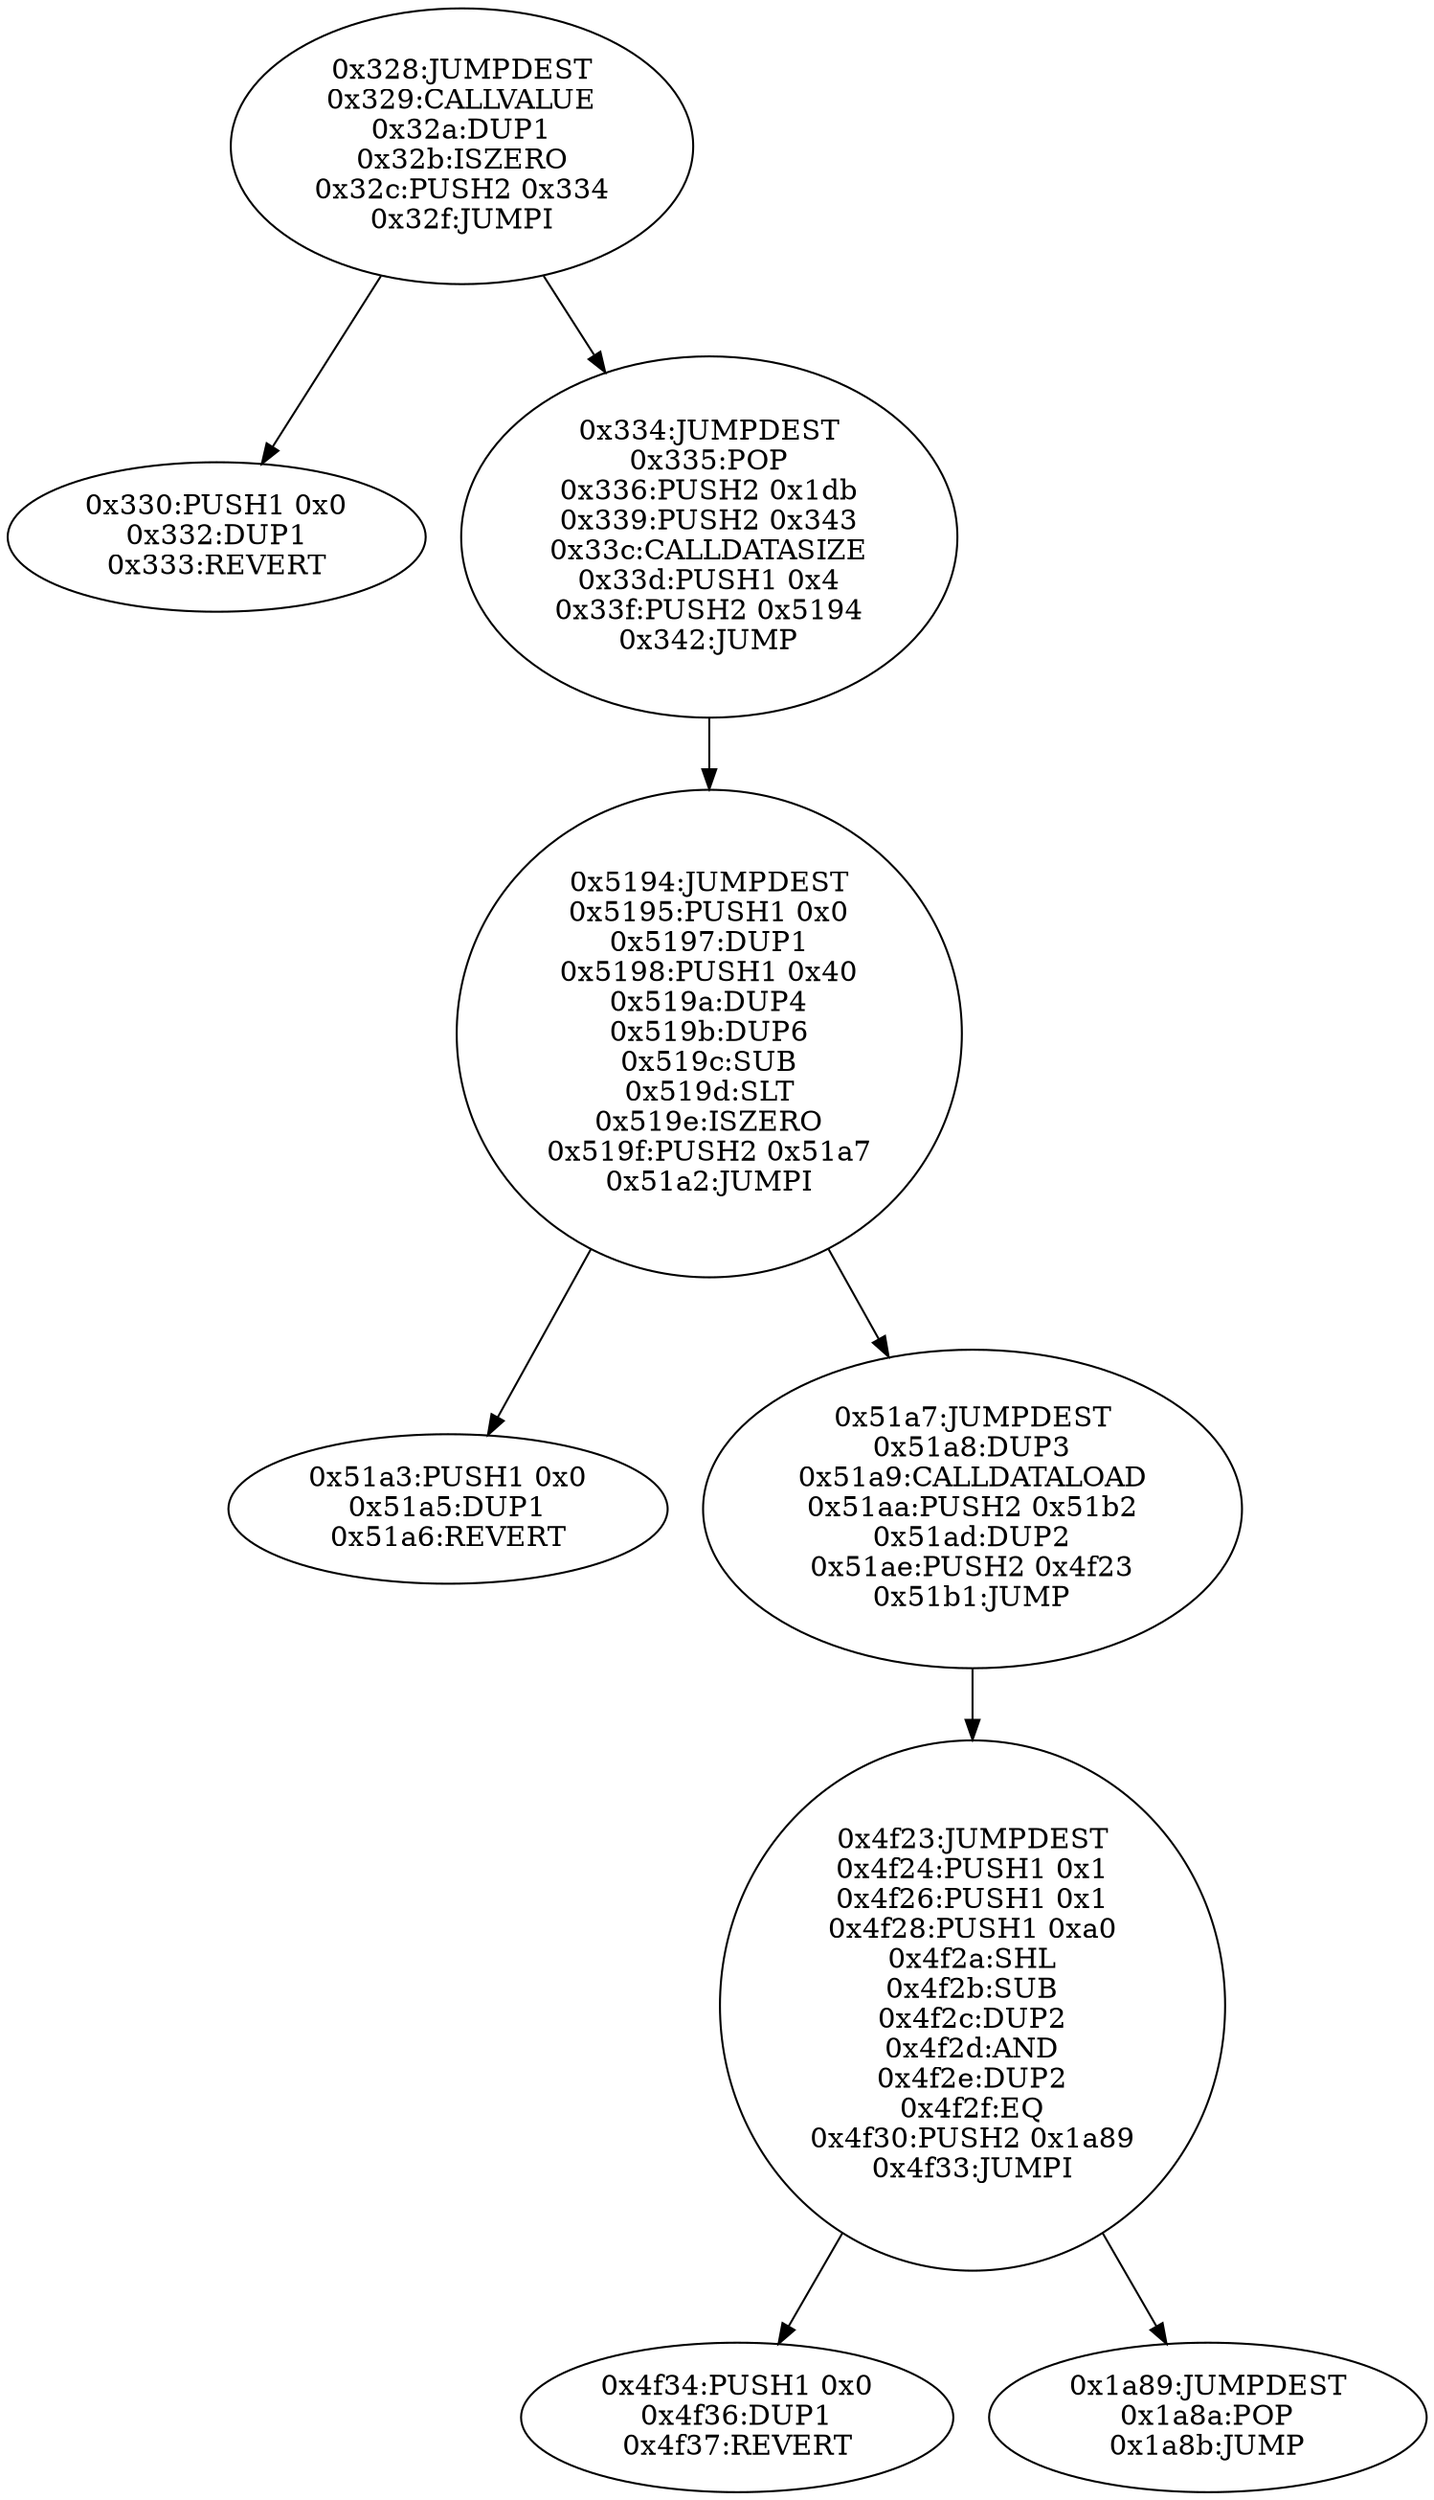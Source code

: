 digraph{
808[label="0x328:JUMPDEST
0x329:CALLVALUE
0x32a:DUP1
0x32b:ISZERO
0x32c:PUSH2 0x334
0x32f:JUMPI"]
808 -> 816
808 -> 820
816[label="0x330:PUSH1 0x0
0x332:DUP1
0x333:REVERT"]
820[label="0x334:JUMPDEST
0x335:POP
0x336:PUSH2 0x1db
0x339:PUSH2 0x343
0x33c:CALLDATASIZE
0x33d:PUSH1 0x4
0x33f:PUSH2 0x5194
0x342:JUMP"]
820 -> 20884
20884[label="0x5194:JUMPDEST
0x5195:PUSH1 0x0
0x5197:DUP1
0x5198:PUSH1 0x40
0x519a:DUP4
0x519b:DUP6
0x519c:SUB
0x519d:SLT
0x519e:ISZERO
0x519f:PUSH2 0x51a7
0x51a2:JUMPI"]
20884 -> 20899
20884 -> 20903
20899[label="0x51a3:PUSH1 0x0
0x51a5:DUP1
0x51a6:REVERT"]
20903[label="0x51a7:JUMPDEST
0x51a8:DUP3
0x51a9:CALLDATALOAD
0x51aa:PUSH2 0x51b2
0x51ad:DUP2
0x51ae:PUSH2 0x4f23
0x51b1:JUMP"]
20903 -> 20259
20259[label="0x4f23:JUMPDEST
0x4f24:PUSH1 0x1
0x4f26:PUSH1 0x1
0x4f28:PUSH1 0xa0
0x4f2a:SHL
0x4f2b:SUB
0x4f2c:DUP2
0x4f2d:AND
0x4f2e:DUP2
0x4f2f:EQ
0x4f30:PUSH2 0x1a89
0x4f33:JUMPI"]
20259 -> 20276
20259 -> 6793
20276[label="0x4f34:PUSH1 0x0
0x4f36:DUP1
0x4f37:REVERT"]
6793[label="0x1a89:JUMPDEST
0x1a8a:POP
0x1a8b:JUMP"]

}